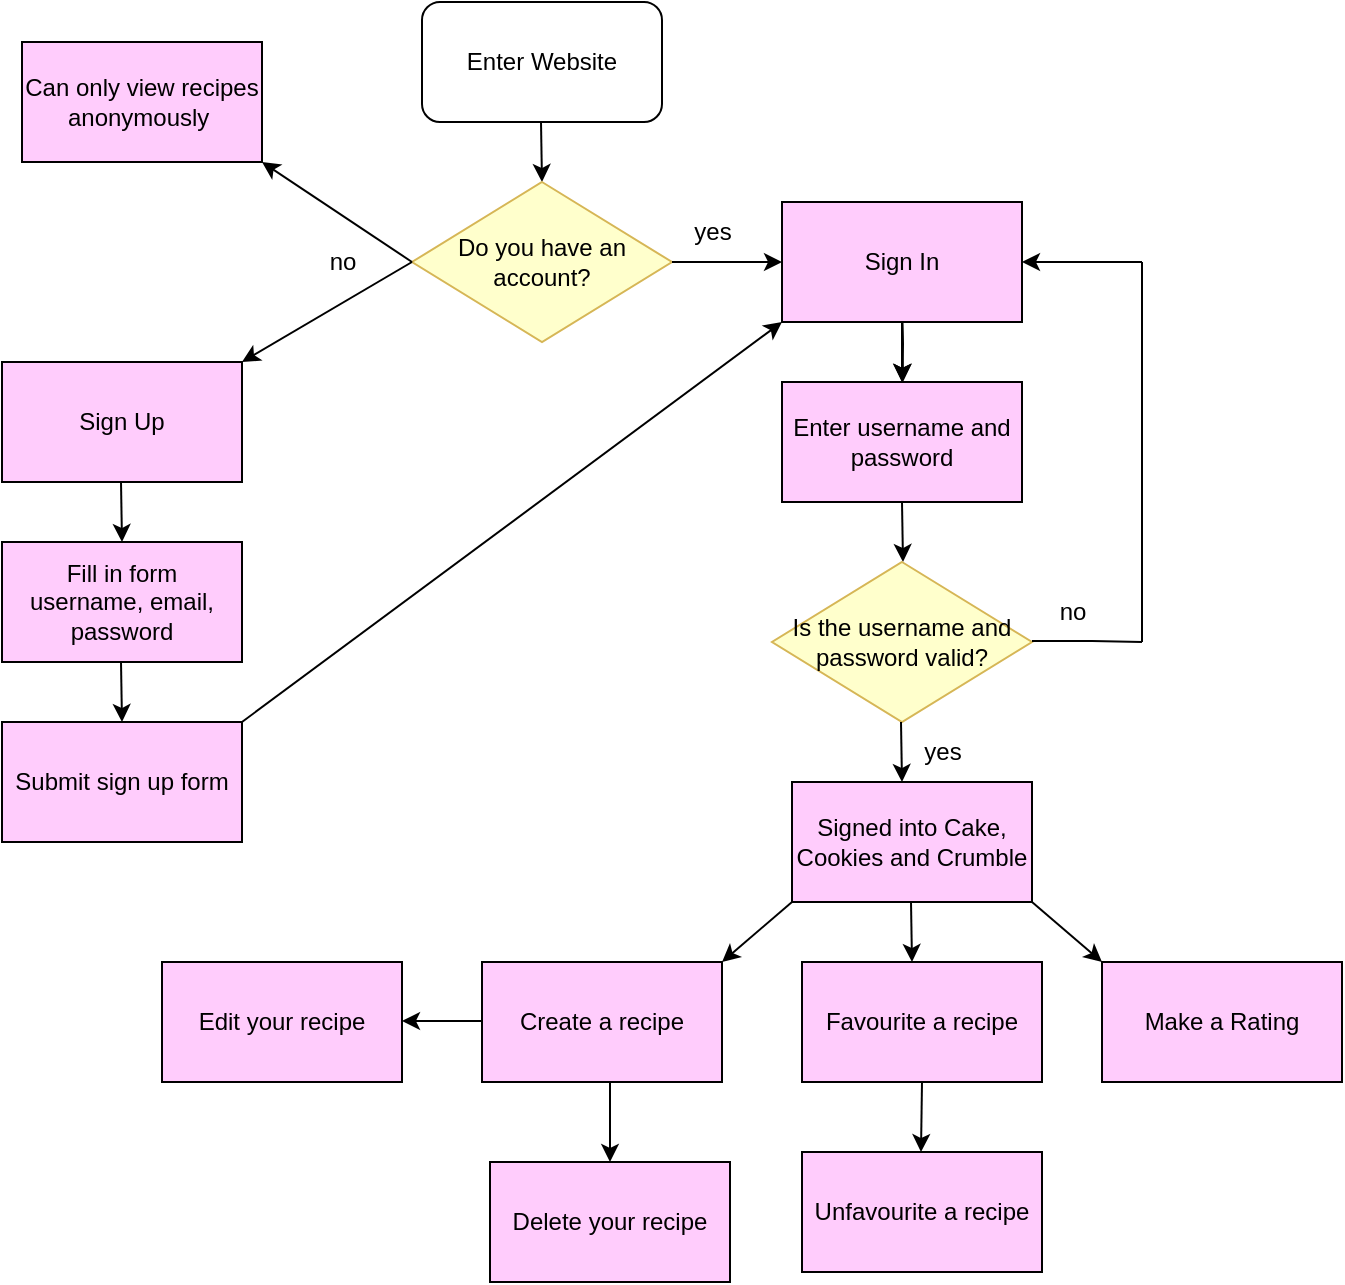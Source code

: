 <mxfile version="20.4.0" type="github">
  <diagram id="QMOpnbqXZ2mUJzAaucJ2" name="Page-1">
    <mxGraphModel dx="1018" dy="688" grid="1" gridSize="10" guides="1" tooltips="1" connect="1" arrows="1" fold="1" page="1" pageScale="1" pageWidth="827" pageHeight="1169" math="0" shadow="0">
      <root>
        <mxCell id="0" />
        <mxCell id="1" parent="0" />
        <mxCell id="WwM0dgEL5zbI4ygbFiYx-2" value="Enter Website" style="rounded=1;whiteSpace=wrap;html=1;" parent="1" vertex="1">
          <mxGeometry x="320" y="10" width="120" height="60" as="geometry" />
        </mxCell>
        <mxCell id="WwM0dgEL5zbI4ygbFiYx-3" value="" style="endArrow=classic;html=1;rounded=0;" parent="1" edge="1">
          <mxGeometry width="50" height="50" relative="1" as="geometry">
            <mxPoint x="379.5" y="70" as="sourcePoint" />
            <mxPoint x="380" y="100" as="targetPoint" />
          </mxGeometry>
        </mxCell>
        <mxCell id="WwM0dgEL5zbI4ygbFiYx-4" value="Do you have an account?" style="rhombus;whiteSpace=wrap;html=1;fillColor=#FFFFCC;strokeColor=#d6b656;" parent="1" vertex="1">
          <mxGeometry x="315" y="100" width="130" height="80" as="geometry" />
        </mxCell>
        <mxCell id="WwM0dgEL5zbI4ygbFiYx-6" value="no" style="text;html=1;align=center;verticalAlign=middle;resizable=0;points=[];autosize=1;strokeColor=none;fillColor=none;" parent="1" vertex="1">
          <mxGeometry x="260" y="125" width="40" height="30" as="geometry" />
        </mxCell>
        <mxCell id="WwM0dgEL5zbI4ygbFiYx-9" value="" style="endArrow=classic;html=1;rounded=0;entryX=0;entryY=0.5;entryDx=0;entryDy=0;" parent="1" target="WwM0dgEL5zbI4ygbFiYx-21" edge="1">
          <mxGeometry width="50" height="50" relative="1" as="geometry">
            <mxPoint x="445" y="140" as="sourcePoint" />
            <mxPoint x="495" y="140" as="targetPoint" />
            <Array as="points">
              <mxPoint x="465" y="140" />
            </Array>
          </mxGeometry>
        </mxCell>
        <mxCell id="WwM0dgEL5zbI4ygbFiYx-30" value="" style="edgeStyle=orthogonalEdgeStyle;rounded=0;orthogonalLoop=1;jettySize=auto;html=1;" parent="1" source="WwM0dgEL5zbI4ygbFiYx-21" target="WwM0dgEL5zbI4ygbFiYx-27" edge="1">
          <mxGeometry relative="1" as="geometry" />
        </mxCell>
        <mxCell id="WwM0dgEL5zbI4ygbFiYx-32" value="" style="edgeStyle=orthogonalEdgeStyle;rounded=0;orthogonalLoop=1;jettySize=auto;html=1;" parent="1" target="WwM0dgEL5zbI4ygbFiYx-27" edge="1">
          <mxGeometry relative="1" as="geometry">
            <mxPoint x="560" y="160" as="sourcePoint" />
          </mxGeometry>
        </mxCell>
        <mxCell id="WwM0dgEL5zbI4ygbFiYx-10" value="yes" style="text;html=1;align=center;verticalAlign=middle;resizable=0;points=[];autosize=1;strokeColor=none;fillColor=none;" parent="1" vertex="1">
          <mxGeometry x="445" y="110" width="40" height="30" as="geometry" />
        </mxCell>
        <mxCell id="WwM0dgEL5zbI4ygbFiYx-13" value="Can only view recipes anonymously&amp;nbsp;" style="rounded=0;whiteSpace=wrap;html=1;fillColor=#FFCCFC;" parent="1" vertex="1">
          <mxGeometry x="120" y="30" width="120" height="60" as="geometry" />
        </mxCell>
        <mxCell id="WwM0dgEL5zbI4ygbFiYx-14" value="" style="endArrow=classic;html=1;rounded=0;" parent="1" edge="1">
          <mxGeometry width="50" height="50" relative="1" as="geometry">
            <mxPoint x="315" y="140" as="sourcePoint" />
            <mxPoint x="240" y="90" as="targetPoint" />
          </mxGeometry>
        </mxCell>
        <mxCell id="WwM0dgEL5zbI4ygbFiYx-16" value="" style="endArrow=classic;html=1;rounded=0;entryX=1;entryY=0;entryDx=0;entryDy=0;" parent="1" target="WwM0dgEL5zbI4ygbFiYx-17" edge="1">
          <mxGeometry width="50" height="50" relative="1" as="geometry">
            <mxPoint x="315" y="140" as="sourcePoint" />
            <mxPoint x="235" y="190" as="targetPoint" />
          </mxGeometry>
        </mxCell>
        <mxCell id="WwM0dgEL5zbI4ygbFiYx-17" value="Sign Up" style="rounded=0;whiteSpace=wrap;html=1;fillColor=#FFCCFC;" parent="1" vertex="1">
          <mxGeometry x="110" y="190" width="120" height="60" as="geometry" />
        </mxCell>
        <mxCell id="WwM0dgEL5zbI4ygbFiYx-19" value="" style="endArrow=classic;html=1;rounded=0;" parent="1" edge="1">
          <mxGeometry width="50" height="50" relative="1" as="geometry">
            <mxPoint x="169.5" y="250" as="sourcePoint" />
            <mxPoint x="170" y="280" as="targetPoint" />
          </mxGeometry>
        </mxCell>
        <mxCell id="WwM0dgEL5zbI4ygbFiYx-20" value="Fill in form&lt;br&gt;username, email, password" style="rounded=0;whiteSpace=wrap;html=1;fillColor=#FFCCFC;" parent="1" vertex="1">
          <mxGeometry x="110" y="280" width="120" height="60" as="geometry" />
        </mxCell>
        <mxCell id="WwM0dgEL5zbI4ygbFiYx-21" value="Sign In" style="rounded=0;whiteSpace=wrap;html=1;fillColor=#FFCCFC;" parent="1" vertex="1">
          <mxGeometry x="500" y="110" width="120" height="60" as="geometry" />
        </mxCell>
        <mxCell id="WwM0dgEL5zbI4ygbFiYx-22" value="Submit sign up form" style="rounded=0;whiteSpace=wrap;html=1;fillColor=#FFCCFC;" parent="1" vertex="1">
          <mxGeometry x="110" y="370" width="120" height="60" as="geometry" />
        </mxCell>
        <mxCell id="WwM0dgEL5zbI4ygbFiYx-24" value="" style="endArrow=classic;html=1;rounded=0;" parent="1" edge="1">
          <mxGeometry width="50" height="50" relative="1" as="geometry">
            <mxPoint x="169.5" y="340" as="sourcePoint" />
            <mxPoint x="170" y="370" as="targetPoint" />
          </mxGeometry>
        </mxCell>
        <mxCell id="WwM0dgEL5zbI4ygbFiYx-25" value="" style="endArrow=classic;html=1;rounded=0;entryX=0;entryY=1;entryDx=0;entryDy=0;" parent="1" target="WwM0dgEL5zbI4ygbFiYx-21" edge="1">
          <mxGeometry width="50" height="50" relative="1" as="geometry">
            <mxPoint x="230" y="370" as="sourcePoint" />
            <mxPoint x="280" y="320" as="targetPoint" />
          </mxGeometry>
        </mxCell>
        <mxCell id="WwM0dgEL5zbI4ygbFiYx-26" value="" style="endArrow=classic;html=1;rounded=0;" parent="1" edge="1">
          <mxGeometry width="50" height="50" relative="1" as="geometry">
            <mxPoint x="560" y="170" as="sourcePoint" />
            <mxPoint x="560.5" y="200" as="targetPoint" />
          </mxGeometry>
        </mxCell>
        <mxCell id="WwM0dgEL5zbI4ygbFiYx-27" value="Enter username and password" style="rounded=0;whiteSpace=wrap;html=1;fillColor=#FFCCFC;" parent="1" vertex="1">
          <mxGeometry x="500" y="200" width="120" height="60" as="geometry" />
        </mxCell>
        <mxCell id="WwM0dgEL5zbI4ygbFiYx-28" value="" style="endArrow=classic;html=1;rounded=0;" parent="1" edge="1">
          <mxGeometry width="50" height="50" relative="1" as="geometry">
            <mxPoint x="560" y="260" as="sourcePoint" />
            <mxPoint x="560.5" y="290" as="targetPoint" />
          </mxGeometry>
        </mxCell>
        <mxCell id="WwM0dgEL5zbI4ygbFiYx-29" value="Is the username and password valid?" style="rhombus;whiteSpace=wrap;html=1;fillColor=#FFFFCC;strokeColor=#d6b656;" parent="1" vertex="1">
          <mxGeometry x="495" y="290" width="130" height="80" as="geometry" />
        </mxCell>
        <mxCell id="WwM0dgEL5zbI4ygbFiYx-33" value="" style="endArrow=classic;html=1;rounded=0;entryX=1;entryY=0.5;entryDx=0;entryDy=0;" parent="1" target="WwM0dgEL5zbI4ygbFiYx-21" edge="1">
          <mxGeometry width="50" height="50" relative="1" as="geometry">
            <mxPoint x="680" y="140" as="sourcePoint" />
            <mxPoint x="735" y="140" as="targetPoint" />
            <Array as="points" />
          </mxGeometry>
        </mxCell>
        <mxCell id="WwM0dgEL5zbI4ygbFiYx-34" value="" style="endArrow=none;html=1;rounded=0;" parent="1" edge="1">
          <mxGeometry width="50" height="50" relative="1" as="geometry">
            <mxPoint x="680" y="330" as="sourcePoint" />
            <mxPoint x="680" y="140" as="targetPoint" />
          </mxGeometry>
        </mxCell>
        <mxCell id="WwM0dgEL5zbI4ygbFiYx-35" value="" style="endArrow=none;html=1;rounded=0;" parent="1" edge="1">
          <mxGeometry width="50" height="50" relative="1" as="geometry">
            <mxPoint x="625" y="329.5" as="sourcePoint" />
            <mxPoint x="680" y="330" as="targetPoint" />
            <Array as="points">
              <mxPoint x="655" y="329.5" />
            </Array>
          </mxGeometry>
        </mxCell>
        <mxCell id="WwM0dgEL5zbI4ygbFiYx-36" value="no" style="text;html=1;align=center;verticalAlign=middle;resizable=0;points=[];autosize=1;strokeColor=none;fillColor=none;" parent="1" vertex="1">
          <mxGeometry x="625" y="300" width="40" height="30" as="geometry" />
        </mxCell>
        <mxCell id="WwM0dgEL5zbI4ygbFiYx-38" value="" style="endArrow=classic;html=1;rounded=0;" parent="1" edge="1">
          <mxGeometry width="50" height="50" relative="1" as="geometry">
            <mxPoint x="559.5" y="370" as="sourcePoint" />
            <mxPoint x="560" y="400" as="targetPoint" />
          </mxGeometry>
        </mxCell>
        <mxCell id="WwM0dgEL5zbI4ygbFiYx-39" value="Signed into Cake, Cookies and Crumble" style="rounded=0;whiteSpace=wrap;html=1;fillColor=#FFCCFC;" parent="1" vertex="1">
          <mxGeometry x="505" y="400" width="120" height="60" as="geometry" />
        </mxCell>
        <mxCell id="WwM0dgEL5zbI4ygbFiYx-41" value="" style="endArrow=classic;html=1;rounded=0;" parent="1" edge="1">
          <mxGeometry width="50" height="50" relative="1" as="geometry">
            <mxPoint x="505" y="460" as="sourcePoint" />
            <mxPoint x="470" y="490" as="targetPoint" />
          </mxGeometry>
        </mxCell>
        <mxCell id="WwM0dgEL5zbI4ygbFiYx-42" value="yes" style="text;html=1;align=center;verticalAlign=middle;resizable=0;points=[];autosize=1;strokeColor=none;fillColor=none;" parent="1" vertex="1">
          <mxGeometry x="560" y="370" width="40" height="30" as="geometry" />
        </mxCell>
        <mxCell id="WwM0dgEL5zbI4ygbFiYx-43" value="" style="endArrow=classic;html=1;rounded=0;entryX=0;entryY=0;entryDx=0;entryDy=0;" parent="1" target="WwM0dgEL5zbI4ygbFiYx-45" edge="1">
          <mxGeometry width="50" height="50" relative="1" as="geometry">
            <mxPoint x="625" y="460" as="sourcePoint" />
            <mxPoint x="655" y="490" as="targetPoint" />
          </mxGeometry>
        </mxCell>
        <mxCell id="WwM0dgEL5zbI4ygbFiYx-44" value="Create a recipe" style="rounded=0;whiteSpace=wrap;html=1;fillColor=#FFCCFC;" parent="1" vertex="1">
          <mxGeometry x="350" y="490" width="120" height="60" as="geometry" />
        </mxCell>
        <mxCell id="WwM0dgEL5zbI4ygbFiYx-45" value="Make a Rating" style="rounded=0;whiteSpace=wrap;html=1;fillColor=#FFCCFC;" parent="1" vertex="1">
          <mxGeometry x="660" y="490" width="120" height="60" as="geometry" />
        </mxCell>
        <mxCell id="WwM0dgEL5zbI4ygbFiYx-49" value="" style="endArrow=classic;html=1;rounded=0;" parent="1" edge="1">
          <mxGeometry width="50" height="50" relative="1" as="geometry">
            <mxPoint x="564.5" y="460" as="sourcePoint" />
            <mxPoint x="565" y="490" as="targetPoint" />
          </mxGeometry>
        </mxCell>
        <mxCell id="WwM0dgEL5zbI4ygbFiYx-50" value="Favourite a recipe" style="rounded=0;whiteSpace=wrap;html=1;fillColor=#FFCCFC;" parent="1" vertex="1">
          <mxGeometry x="510" y="490" width="120" height="60" as="geometry" />
        </mxCell>
        <mxCell id="oI84TkCdfc1JNpRO27uY-2" value="" style="endArrow=classic;html=1;rounded=0;" edge="1" parent="1">
          <mxGeometry width="50" height="50" relative="1" as="geometry">
            <mxPoint x="350" y="519.5" as="sourcePoint" />
            <mxPoint x="310" y="519.5" as="targetPoint" />
          </mxGeometry>
        </mxCell>
        <mxCell id="oI84TkCdfc1JNpRO27uY-3" value="" style="endArrow=classic;html=1;rounded=0;" edge="1" parent="1">
          <mxGeometry width="50" height="50" relative="1" as="geometry">
            <mxPoint x="414" y="550" as="sourcePoint" />
            <mxPoint x="414" y="590" as="targetPoint" />
          </mxGeometry>
        </mxCell>
        <mxCell id="oI84TkCdfc1JNpRO27uY-4" value="Edit your recipe" style="rounded=0;whiteSpace=wrap;html=1;fillColor=#FFCCFC;" vertex="1" parent="1">
          <mxGeometry x="190" y="490" width="120" height="60" as="geometry" />
        </mxCell>
        <mxCell id="oI84TkCdfc1JNpRO27uY-5" value="Delete your recipe" style="rounded=0;whiteSpace=wrap;html=1;fillColor=#FFCCFC;" vertex="1" parent="1">
          <mxGeometry x="354" y="590" width="120" height="60" as="geometry" />
        </mxCell>
        <mxCell id="oI84TkCdfc1JNpRO27uY-8" value="" style="endArrow=classic;html=1;rounded=0;" edge="1" parent="1">
          <mxGeometry width="50" height="50" relative="1" as="geometry">
            <mxPoint x="570" y="550" as="sourcePoint" />
            <mxPoint x="569.5" y="585" as="targetPoint" />
          </mxGeometry>
        </mxCell>
        <mxCell id="oI84TkCdfc1JNpRO27uY-9" value="Unfavourite a recipe" style="rounded=0;whiteSpace=wrap;html=1;fillColor=#FFCCFC;" vertex="1" parent="1">
          <mxGeometry x="510" y="585" width="120" height="60" as="geometry" />
        </mxCell>
      </root>
    </mxGraphModel>
  </diagram>
</mxfile>
